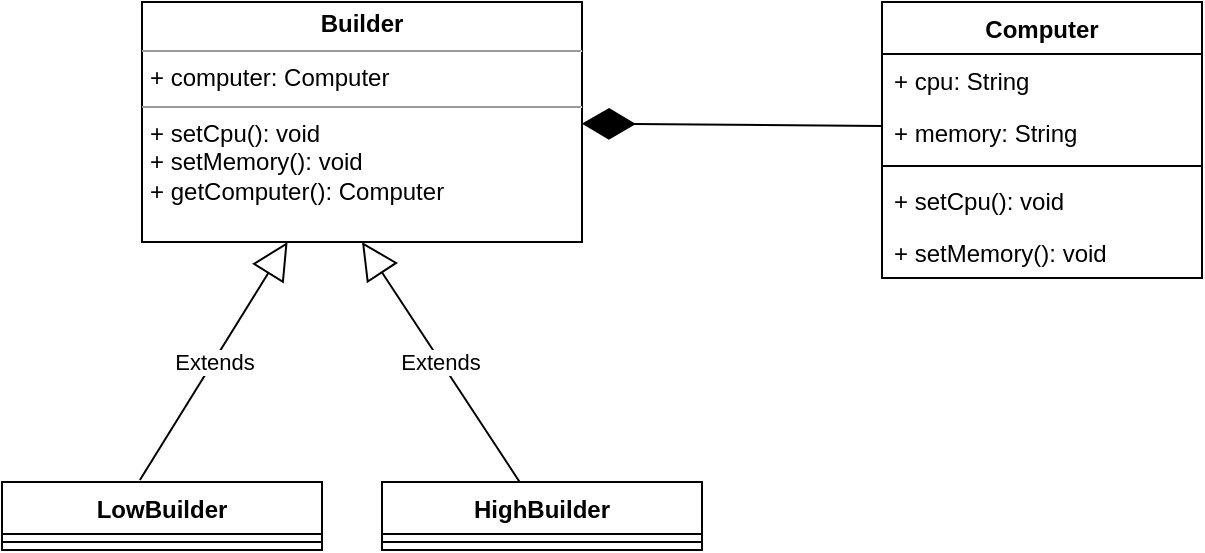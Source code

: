 <mxfile version="12.4.8" type="github">
  <diagram name="Page-1" id="b5b7bab2-c9e2-2cf4-8b2a-24fd1a2a6d21">
    <mxGraphModel dx="1152" dy="779" grid="1" gridSize="10" guides="1" tooltips="1" connect="1" arrows="1" fold="1" page="1" pageScale="1" pageWidth="827" pageHeight="1169" background="#ffffff" math="0" shadow="0">
      <root>
        <mxCell id="0"/>
        <mxCell id="1" parent="0"/>
        <mxCell id="oL-dDvh2jNY7KV3xMyqO-24" value="Computer" style="swimlane;fontStyle=1;align=center;verticalAlign=top;childLayout=stackLayout;horizontal=1;startSize=26;horizontalStack=0;resizeParent=1;resizeParentMax=0;resizeLast=0;collapsible=1;marginBottom=0;" vertex="1" parent="1">
          <mxGeometry x="610" y="190" width="160" height="138" as="geometry"/>
        </mxCell>
        <mxCell id="oL-dDvh2jNY7KV3xMyqO-28" value="+ cpu: String" style="text;strokeColor=none;fillColor=none;align=left;verticalAlign=top;spacingLeft=4;spacingRight=4;overflow=hidden;rotatable=0;points=[[0,0.5],[1,0.5]];portConstraint=eastwest;" vertex="1" parent="oL-dDvh2jNY7KV3xMyqO-24">
          <mxGeometry y="26" width="160" height="26" as="geometry"/>
        </mxCell>
        <mxCell id="oL-dDvh2jNY7KV3xMyqO-25" value="+ memory: String" style="text;strokeColor=none;fillColor=none;align=left;verticalAlign=top;spacingLeft=4;spacingRight=4;overflow=hidden;rotatable=0;points=[[0,0.5],[1,0.5]];portConstraint=eastwest;" vertex="1" parent="oL-dDvh2jNY7KV3xMyqO-24">
          <mxGeometry y="52" width="160" height="26" as="geometry"/>
        </mxCell>
        <mxCell id="oL-dDvh2jNY7KV3xMyqO-26" value="" style="line;strokeWidth=1;fillColor=none;align=left;verticalAlign=middle;spacingTop=-1;spacingLeft=3;spacingRight=3;rotatable=0;labelPosition=right;points=[];portConstraint=eastwest;" vertex="1" parent="oL-dDvh2jNY7KV3xMyqO-24">
          <mxGeometry y="78" width="160" height="8" as="geometry"/>
        </mxCell>
        <mxCell id="oL-dDvh2jNY7KV3xMyqO-29" value="+ setCpu(): void" style="text;strokeColor=none;fillColor=none;align=left;verticalAlign=top;spacingLeft=4;spacingRight=4;overflow=hidden;rotatable=0;points=[[0,0.5],[1,0.5]];portConstraint=eastwest;" vertex="1" parent="oL-dDvh2jNY7KV3xMyqO-24">
          <mxGeometry y="86" width="160" height="26" as="geometry"/>
        </mxCell>
        <mxCell id="oL-dDvh2jNY7KV3xMyqO-27" value="+ setMemory(): void" style="text;strokeColor=none;fillColor=none;align=left;verticalAlign=top;spacingLeft=4;spacingRight=4;overflow=hidden;rotatable=0;points=[[0,0.5],[1,0.5]];portConstraint=eastwest;" vertex="1" parent="oL-dDvh2jNY7KV3xMyqO-24">
          <mxGeometry y="112" width="160" height="26" as="geometry"/>
        </mxCell>
        <mxCell id="oL-dDvh2jNY7KV3xMyqO-30" value="&lt;p style=&quot;margin: 0px ; margin-top: 4px ; text-align: center&quot;&gt;&lt;b&gt;Builder&lt;/b&gt;&lt;/p&gt;&lt;hr size=&quot;1&quot;&gt;&lt;p style=&quot;margin: 0px ; margin-left: 4px&quot;&gt;+ computer: Computer&lt;br&gt;&lt;/p&gt;&lt;hr size=&quot;1&quot;&gt;&lt;p style=&quot;margin: 0px ; margin-left: 4px&quot;&gt;+ setCpu(): void&lt;br&gt;+ setMemory(): void&lt;/p&gt;&lt;p style=&quot;margin: 0px ; margin-left: 4px&quot;&gt;+ getComputer(): Computer&lt;/p&gt;" style="verticalAlign=top;align=left;overflow=fill;fontSize=12;fontFamily=Helvetica;html=1;" vertex="1" parent="1">
          <mxGeometry x="240" y="190" width="220" height="120" as="geometry"/>
        </mxCell>
        <mxCell id="oL-dDvh2jNY7KV3xMyqO-39" value="LowBuilder" style="swimlane;fontStyle=1;align=center;verticalAlign=top;childLayout=stackLayout;horizontal=1;startSize=26;horizontalStack=0;resizeParent=1;resizeParentMax=0;resizeLast=0;collapsible=1;marginBottom=0;" vertex="1" parent="1">
          <mxGeometry x="170" y="430" width="160" height="34" as="geometry"/>
        </mxCell>
        <mxCell id="oL-dDvh2jNY7KV3xMyqO-41" value="" style="line;strokeWidth=1;fillColor=none;align=left;verticalAlign=middle;spacingTop=-1;spacingLeft=3;spacingRight=3;rotatable=0;labelPosition=right;points=[];portConstraint=eastwest;" vertex="1" parent="oL-dDvh2jNY7KV3xMyqO-39">
          <mxGeometry y="26" width="160" height="8" as="geometry"/>
        </mxCell>
        <mxCell id="oL-dDvh2jNY7KV3xMyqO-43" value="HighBuilder" style="swimlane;fontStyle=1;align=center;verticalAlign=top;childLayout=stackLayout;horizontal=1;startSize=26;horizontalStack=0;resizeParent=1;resizeParentMax=0;resizeLast=0;collapsible=1;marginBottom=0;" vertex="1" parent="1">
          <mxGeometry x="360" y="430" width="160" height="34" as="geometry"/>
        </mxCell>
        <mxCell id="oL-dDvh2jNY7KV3xMyqO-44" value="" style="line;strokeWidth=1;fillColor=none;align=left;verticalAlign=middle;spacingTop=-1;spacingLeft=3;spacingRight=3;rotatable=0;labelPosition=right;points=[];portConstraint=eastwest;" vertex="1" parent="oL-dDvh2jNY7KV3xMyqO-43">
          <mxGeometry y="26" width="160" height="8" as="geometry"/>
        </mxCell>
        <mxCell id="oL-dDvh2jNY7KV3xMyqO-45" value="Extends" style="endArrow=block;endSize=16;endFill=0;html=1;exitX=0.431;exitY=-0.029;exitDx=0;exitDy=0;exitPerimeter=0;" edge="1" parent="1" source="oL-dDvh2jNY7KV3xMyqO-39" target="oL-dDvh2jNY7KV3xMyqO-30">
          <mxGeometry width="160" relative="1" as="geometry">
            <mxPoint x="160" y="370" as="sourcePoint"/>
            <mxPoint x="320" y="370" as="targetPoint"/>
          </mxGeometry>
        </mxCell>
        <mxCell id="oL-dDvh2jNY7KV3xMyqO-46" value="Extends" style="endArrow=block;endSize=16;endFill=0;html=1;entryX=0.5;entryY=1;entryDx=0;entryDy=0;" edge="1" parent="1" source="oL-dDvh2jNY7KV3xMyqO-43" target="oL-dDvh2jNY7KV3xMyqO-30">
          <mxGeometry width="160" relative="1" as="geometry">
            <mxPoint x="248.96" y="439.014" as="sourcePoint"/>
            <mxPoint x="338.92" y="323" as="targetPoint"/>
          </mxGeometry>
        </mxCell>
        <mxCell id="oL-dDvh2jNY7KV3xMyqO-48" value="" style="endArrow=diamondThin;endFill=1;endSize=24;html=1;" edge="1" parent="1" target="oL-dDvh2jNY7KV3xMyqO-30">
          <mxGeometry width="160" relative="1" as="geometry">
            <mxPoint x="610" y="252" as="sourcePoint"/>
            <mxPoint x="460" y="237.96" as="targetPoint"/>
          </mxGeometry>
        </mxCell>
      </root>
    </mxGraphModel>
  </diagram>
</mxfile>
